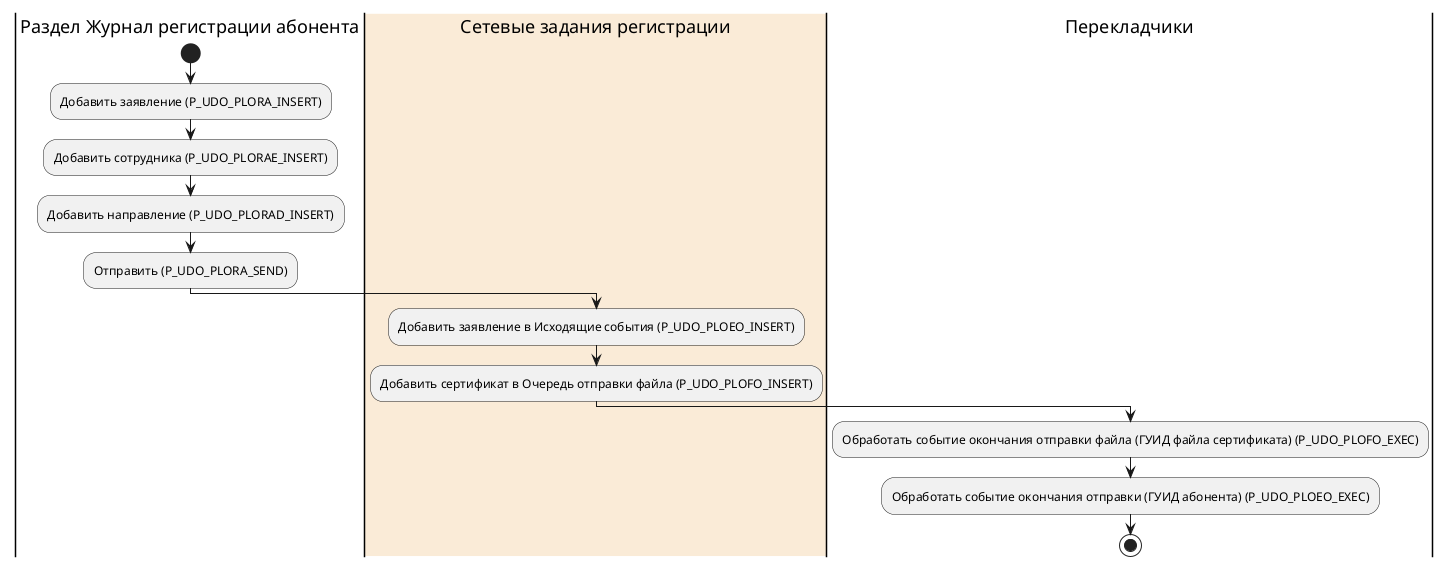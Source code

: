 @startuml
|Раздел Журнал регистрации абонента|
start
:Добавить заявление (P_UDO_PLORA_INSERT);
:Добавить сотрудника (P_UDO_PLORAE_INSERT);
:Добавить направление (P_UDO_PLORAD_INSERT);
:Отправить (P_UDO_PLORA_SEND); 
|#AntiqueWhite|Сетевые задания регистрации|
:Добавить заявление в Исходящие события (P_UDO_PLOEO_INSERT);
:Добавить сертификат в Очередь отправки файла (P_UDO_PLOFO_INSERT);
|Перекладчики|
:Обработать событие окончания отправки файла (ГУИД файла сертификата) (P_UDO_PLOFO_EXEC);
:Обработать событие окончания отправки (ГУИД абонента) (P_UDO_PLOEO_EXEC);
stop
@enduml

